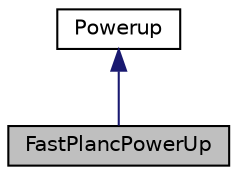 digraph "FastPlancPowerUp"
{
 // LATEX_PDF_SIZE
  edge [fontname="Helvetica",fontsize="10",labelfontname="Helvetica",labelfontsize="10"];
  node [fontname="Helvetica",fontsize="10",shape=record];
  Node1 [label="FastPlancPowerUp",height=0.2,width=0.4,color="black", fillcolor="grey75", style="filled", fontcolor="black",tooltip="menmbers of this class increase planc speed"];
  Node2 -> Node1 [dir="back",color="midnightblue",fontsize="10",style="solid",fontname="Helvetica"];
  Node2 [label="Powerup",height=0.2,width=0.4,color="black", fillcolor="white", style="filled",URL="$class_powerup.html",tooltip="Base class for all the powerups."];
}
